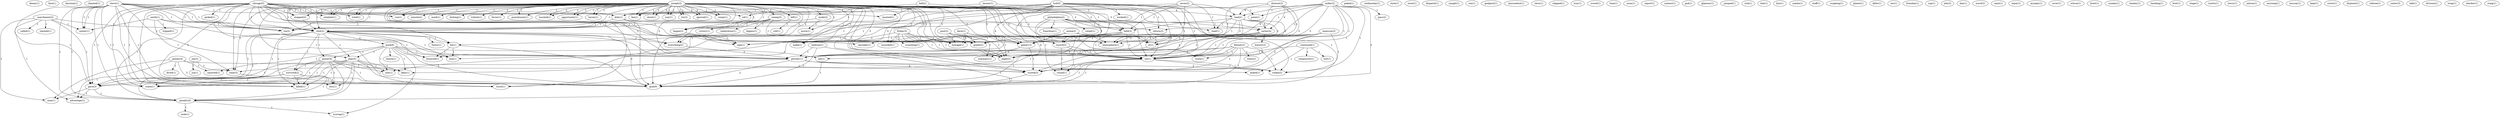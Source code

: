 digraph G {
  denny [ label="denny(1)" ];
  face [ label="face(1)" ];
  decision [ label="decision(1)" ];
  chanted [ label="chanted(1)" ];
  marchment [ label="marchment(2)" ];
  slashed [ label="slashed(1)" ];
  gave [ label="gave(3)" ];
  center [ label="center(1)" ];
  called [ label="called(1)" ];
  ice [ label="ice(2)" ];
  man [ label="man(1)" ];
  advantage [ label="advantage(1)" ];
  saves [ label="saves(2)" ];
  lead [ label="lead(2)" ];
  read [ label="read(1)" ];
  held [ label="held(3)" ];
  began [ label="began(3)" ];
  fan [ label="fan(1)" ];
  sign [ label="sign(1)" ];
  poked [ label="poked(1)" ];
  shot [ label="shot(1)" ];
  puck [ label="puck(6)" ];
  power [ label="power(4)" ];
  threw [ label="threw(1)" ];
  survived [ label="survived(2)" ];
  play [ label="play(5)" ];
  killed [ label="killed(1)" ];
  scare [ label="scare(1)" ];
  shoulder [ label="shoulder(1)" ];
  everything [ label="everything(2)" ];
  hit [ label="hit(1)" ];
  penalty [ label="penalty(4)" ];
  period [ label="period(11)" ];
  bounced [ label="bounced(1)" ];
  line [ label="line(1)" ];
  goal [ label="goal(9)" ];
  wednesday [ label="wednesday(1)" ];
  bench [ label="bench(1)" ];
  net [ label="net(1)" ];
  scoring [ label="scoring(1)" ];
  likes [ label="likes(1)" ];
  slot [ label="slot(1)" ];
  squirted [ label="squirted(1)" ];
  loss [ label="loss(1)" ];
  style [ label="style(1)" ];
  shutout [ label="shutout(2)" ];
  series [ label="series(4)" ];
  st [ label="st(1)" ];
  atmosphere [ label="atmosphere(1)" ];
  make [ label="make(1)" ];
  night [ label="night(2)" ];
  emerson [ label="emerson(3)" ];
  game [ label="game(12)" ];
  set [ label="set(1)" ];
  scored [ label="scored(3)" ];
  set [ label="set(1)" ];
  rookie [ label="rookie(2)" ];
  wore [ label="wore(1)" ];
  continued [ label="continued(1)" ];
  composure [ label="composure(1)" ];
  lost [ label="lost(1)" ];
  ended [ label="ended(1)" ];
  dispatch [ label="dispatch(1)" ];
  steve [ label="steve(1)" ];
  didn [ label="didn(1)" ];
  shot [ label="shot(2)" ];
  caught [ label="caught(1)" ];
  ron [ label="ron(1)" ];
  goalpost [ label="goalpost(1)" ];
  misconduct [ label="misconduct(1)" ];
  chicago [ label="chicago(5)" ];
  picked [ label="picked(1)" ];
  retaliate [ label="retaliate(1)" ];
  goalie [ label="goalie(2)" ];
  stopped [ label="stopped(3)" ];
  tried [ label="tried(1)" ];
  ed [ label="ed(1)" ];
  taunted [ label="taunted(1)" ];
  run [ label="run(1)" ];
  chris [ label="chris(1)" ];
  slapped [ label="slapped(1)" ];
  troy [ label="troy(1)" ];
  philadelphia [ label="philadelphia(2)" ];
  franchise [ label="franchise(1)" ];
  swept [ label="swept(1)" ];
  route [ label="route(1)" ];
  record [ label="record(2)" ];
  round [ label="round(1)" ];
  crowd [ label="crowd(1)" ];
  tone [ label="tone(1)" ];
  noon [ label="noon(1)" ];
  miller [ label="miller(2)" ];
  pass [ label="pass(2)" ];
  point [ label="point(1)" ];
  return [ label="return(2)" ];
  report [ label="report(1)" ];
  joseph [ label="joseph(15)" ];
  minute [ label="minute(2)" ];
  mark [ label="mark(1)" ];
  dishing [ label="dishing(1)" ];
  left [ label="left(1)" ];
  made [ label="made(2)" ];
  tribute [ label="tribute(1)" ];
  recorded [ label="recorded(1)" ];
  sweep [ label="sweep(5)" ];
  throw [ label="throw(1)" ];
  move [ label="move(1)" ];
  punishment [ label="punishment(1)" ];
  homage [ label="homage(1)" ];
  touched [ label="touched(1)" ];
  opportunity [ label="opportunity(1)" ];
  haven [ label="haven(1)" ];
  shoot [ label="shoot(1)" ];
  way [ label="way(1)" ];
  try [ label="try(2)" ];
  ignored [ label="ignored(1)" ];
  time [ label="time(3)" ];
  touch [ label="touch(1)" ];
  verge [ label="verge(1)" ];
  contact [ label="contact(1)" ];
  god [ label="god(1)" ];
  glamour [ label="glamour(1)" ];
  jumped [ label="jumped(1)" ];
  rick [ label="rick(1)" ];
  history [ label="history(2)" ];
  friday [ label="friday(3)" ];
  crunching [ label="crunching(1)" ];
  bob [ label="bob(1)" ];
  roll [ label="roll(1)" ];
  smith [ label="smith(1)" ];
  tripped [ label="tripped(1)" ];
  arena [ label="arena(2)" ];
  hull [ label="hull(5)" ];
  worked [ label="worked(1)" ];
  bye [ label="bye(1)" ];
  zombo [ label="zombo(1)" ];
  staff [ label="staff(1)" ];
  roughing [ label="roughing(1)" ];
  plante [ label="plante(1)" ];
  begins [ label="begins(1)" ];
  victory [ label="victory(1)" ];
  celebration [ label="celebration(1)" ];
  felsner [ label="felsner(2)" ];
  went [ label="went(2)" ];
  dave [ label="dave(1)" ];
  killer [ label="killer(1)" ];
  cec [ label="cec(1)" ];
  bell [ label="bell(2)" ];
  hedican [ label="hedican(1)" ];
  brendan [ label="brendan(1)" ];
  cup [ label="cup(1)" ];
  joseph [ label="joseph(2)" ];
  edu [ label="edu(2)" ];
  dan [ label="dan(1)" ];
  wustl [ label="wustl(2)" ];
  saint [ label="saint(1)" ];
  post [ label="post(2)" ];
  summary [ label="summary(1)" ];
  steve [ label="steve(1)" ];
  enjoy [ label="enjoy(1)" ];
  murphy [ label="murphy(1)" ];
  stole [ label="stole(1)" ];
  cover [ label="cover(1)" ];
  wilson [ label="wilson(1)" ];
  brett [ label="brett(1)" ];
  janney [ label="janney(4)" ];
  dived [ label="dived(1)" ];
  sunday [ label="sunday(1)" ];
  larmer [ label="larmer(1)" ];
  stanley [ label="stanley(1)" ];
  jca [ label="jca(1)" ];
  luecking [ label="luecking(1)" ];
  bret [ label="bret(1)" ];
  stage [ label="stage(1)" ];
  ruuttu [ label="ruuttu(1)" ];
  lowry [ label="lowry(1)" ];
  nelson [ label="nelson(1)" ];
  morning [ label="morning(1)" ];
  murray [ label="murray(1)" ];
  kept [ label="kept(1)" ];
  curtis [ label="curtis(1)" ];
  disptach [ label="disptach(1)" ];
  joe [ label="joe(2)" ];
  jca [ label="jca(1)" ];
  referee [ label="referee(1)" ];
  sutter [ label="sutter(3)" ];
  talk [ label="talk(1)" ];
  division [ label="division(1)" ];
  wrap [ label="wrap(1)" ];
  checker [ label="checker(1)" ];
  craig [ label="craig(1)" ];
  marchment -> slashed [ label="1" ];
  marchment -> gave [ label="1" ];
  marchment -> center [ label="1" ];
  marchment -> called [ label="1" ];
  marchment -> ice [ label="1" ];
  marchment -> man [ label="1" ];
  marchment -> advantage [ label="1" ];
  saves -> lead [ label="1" ];
  saves -> read [ label="1" ];
  saves -> held [ label="1" ];
  saves -> began [ label="1" ];
  saves -> fan [ label="1" ];
  saves -> sign [ label="1" ];
  shot -> puck [ label="2" ];
  shot -> power [ label="1" ];
  shot -> threw [ label="1" ];
  shot -> survived [ label="1" ];
  shot -> play [ label="1" ];
  shot -> killed [ label="1" ];
  shot -> scare [ label="1" ];
  shot -> shoulder [ label="1" ];
  shot -> gave [ label="1" ];
  shot -> everything [ label="1" ];
  shot -> hit [ label="1" ];
  shot -> penalty [ label="1" ];
  shot -> period [ label="1" ];
  shot -> bounced [ label="1" ];
  shot -> line [ label="1" ];
  shot -> goal [ label="2" ];
  puck -> power [ label="1" ];
  puck -> play [ label="1" ];
  puck -> bench [ label="1" ];
  puck -> net [ label="1" ];
  puck -> scoring [ label="1" ];
  puck -> bounced [ label="1" ];
  puck -> line [ label="1" ];
  puck -> likes [ label="1" ];
  puck -> slot [ label="1" ];
  puck -> squirted [ label="1" ];
  puck -> goal [ label="2" ];
  power -> survived [ label="1" ];
  power -> killed [ label="1" ];
  power -> scare [ label="1" ];
  power -> gave [ label="1" ];
  power -> penalty [ label="1" ];
  power -> loss [ label="1" ];
  power -> likes [ label="1" ];
  power -> slot [ label="1" ];
  power -> goal [ label="1" ];
  shutout -> lead [ label="4" ];
  shutout -> series [ label="4" ];
  shutout -> st [ label="3" ];
  shutout -> atmosphere [ label="3" ];
  shutout -> make [ label="1" ];
  shutout -> night [ label="3" ];
  survived -> killed [ label="1" ];
  survived -> scare [ label="1" ];
  survived -> gave [ label="1" ];
  survived -> penalty [ label="1" ];
  survived -> loss [ label="1" ];
  emerson -> period [ label="2" ];
  emerson -> game [ label="1" ];
  emerson -> set [ label="1" ];
  emerson -> scored [ label="2" ];
  emerson -> set [ label="1" ];
  emerson -> rookie [ label="1" ];
  continued -> composure [ label="1" ];
  continued -> lost [ label="1" ];
  continued -> period [ label="1" ];
  continued -> ended [ label="1" ];
  steve -> play [ label="1" ];
  steve -> killed [ label="1" ];
  steve -> scare [ label="1" ];
  steve -> gave [ label="1" ];
  steve -> center [ label="1" ];
  steve -> penalty [ label="1" ];
  steve -> ice [ label="1" ];
  steve -> didn [ label="1" ];
  steve -> goal [ label="1" ];
  steve -> shot [ label="1" ];
  play -> killed [ label="1" ];
  play -> scare [ label="1" ];
  play -> gave [ label="1" ];
  play -> penalty [ label="1" ];
  play -> loss [ label="1" ];
  play -> likes [ label="1" ];
  play -> slot [ label="1" ];
  play -> goal [ label="1" ];
  chicago -> picked [ label="1" ];
  chicago -> killed [ label="1" ];
  chicago -> scare [ label="1" ];
  chicago -> retaliate [ label="1" ];
  chicago -> gave [ label="1" ];
  chicago -> everything [ label="1" ];
  chicago -> hit [ label="1" ];
  chicago -> penalty [ label="1" ];
  chicago -> goalie [ label="1" ];
  chicago -> period [ label="3" ];
  chicago -> loss [ label="1" ];
  chicago -> stopped [ label="1" ];
  chicago -> tried [ label="1" ];
  chicago -> game [ label="1" ];
  chicago -> ed [ label="1" ];
  chicago -> taunted [ label="1" ];
  chicago -> run [ label="1" ];
  chicago -> didn [ label="1" ];
  chicago -> goal [ label="3" ];
  chicago -> shot [ label="2" ];
  philadelphia -> series [ label="1" ];
  philadelphia -> franchise [ label="1" ];
  philadelphia -> swept [ label="1" ];
  philadelphia -> route [ label="1" ];
  philadelphia -> held [ label="1" ];
  philadelphia -> record [ label="1" ];
  philadelphia -> set [ label="1" ];
  philadelphia -> round [ label="1" ];
  philadelphia -> set [ label="1" ];
  miller -> pass [ label="1" ];
  miller -> lead [ label="1" ];
  miller -> point [ label="1" ];
  miller -> period [ label="3" ];
  miller -> game [ label="1" ];
  miller -> set [ label="1" ];
  miller -> scored [ label="1" ];
  miller -> didn [ label="1" ];
  miller -> return [ label="1" ];
  miller -> set [ label="1" ];
  miller -> rookie [ label="1" ];
  miller -> goal [ label="2" ];
  joseph -> minute [ label="1" ];
  joseph -> mark [ label="1" ];
  joseph -> lead [ label="4" ];
  joseph -> series [ label="3" ];
  joseph -> dishing [ label="1" ];
  joseph -> left [ label="1" ];
  joseph -> made [ label="1" ];
  joseph -> read [ label="1" ];
  joseph -> tribute [ label="1" ];
  joseph -> recorded [ label="1" ];
  joseph -> sweep [ label="1" ];
  joseph -> throw [ label="1" ];
  joseph -> st [ label="2" ];
  joseph -> move [ label="1" ];
  joseph -> retaliate [ label="1" ];
  joseph -> atmosphere [ label="2" ];
  joseph -> punishment [ label="1" ];
  joseph -> homage [ label="1" ];
  joseph -> touched [ label="1" ];
  joseph -> opportunity [ label="1" ];
  joseph -> everything [ label="2" ];
  joseph -> goalie [ label="1" ];
  joseph -> period [ label="2" ];
  joseph -> ice [ label="1" ];
  joseph -> make [ label="1" ];
  joseph -> held [ label="2" ];
  joseph -> haven [ label="1" ];
  joseph -> stopped [ label="2" ];
  joseph -> record [ label="1" ];
  joseph -> tried [ label="1" ];
  joseph -> game [ label="3" ];
  joseph -> night [ label="3" ];
  joseph -> shoot [ label="2" ];
  joseph -> way [ label="1" ];
  joseph -> try [ label="1" ];
  joseph -> run [ label="1" ];
  joseph -> scored [ label="1" ];
  joseph -> ignored [ label="2" ];
  joseph -> time [ label="1" ];
  joseph -> began [ label="1" ];
  joseph -> touch [ label="1" ];
  joseph -> fan [ label="1" ];
  joseph -> sign [ label="1" ];
  joseph -> shot [ label="1" ];
  joseph -> verge [ label="1" ];
  lead -> series [ label="3" ];
  lead -> read [ label="1" ];
  lead -> st [ label="2" ];
  lead -> atmosphere [ label="2" ];
  lead -> held [ label="1" ];
  lead -> game [ label="2" ];
  lead -> night [ label="2" ];
  lead -> sign [ label="1" ];
  series -> st [ label="2" ];
  series -> history [ label="1" ];
  series -> atmosphere [ label="2" ];
  series -> game [ label="2" ];
  series -> night [ label="2" ];
  friday -> crunching [ label="1" ];
  friday -> recorded [ label="1" ];
  friday -> homage [ label="1" ];
  friday -> goalie [ label="1" ];
  friday -> make [ label="1" ];
  friday -> night [ label="1" ];
  friday -> set [ label="1" ];
  friday -> set [ label="1" ];
  left -> roll [ label="1" ];
  left -> ice [ label="1" ];
  made -> move [ label="1" ];
  made -> ice [ label="1" ];
  smith -> center [ label="1" ];
  smith -> period [ label="1" ];
  smith -> ice [ label="1" ];
  smith -> tripped [ label="1" ];
  smith -> time [ label="1" ];
  arena -> st [ label="1" ];
  arena -> atmosphere [ label="1" ];
  arena -> homage [ label="1" ];
  arena -> goalie [ label="1" ];
  arena -> game [ label="1" ];
  hull -> point [ label="1" ];
  hull -> shoulder [ label="1" ];
  hull -> hit [ label="1" ];
  hull -> period [ label="4" ];
  hull -> bounced [ label="1" ];
  hull -> line [ label="1" ];
  hull -> likes [ label="1" ];
  hull -> worked [ label="1" ];
  hull -> set [ label="1" ];
  hull -> slot [ label="1" ];
  hull -> scored [ label="2" ];
  hull -> didn [ label="1" ];
  hull -> return [ label="1" ];
  hull -> set [ label="1" ];
  hull -> rookie [ label="1" ];
  hull -> goal [ label="4" ];
  hull -> shot [ label="1" ];
  sweep -> begins [ label="1" ];
  sweep -> victory [ label="1" ];
  sweep -> celebration [ label="1" ];
  sweep -> game [ label="1" ];
  sweep -> began [ label="1" ];
  sweep -> goal [ label="1" ];
  felsner -> net [ label="1" ];
  felsner -> period [ label="1" ];
  felsner -> went [ label="1" ];
  felsner -> set [ label="1" ];
  felsner -> scored [ label="1" ];
  felsner -> set [ label="1" ];
  felsner -> rookie [ label="1" ];
  felsner -> goal [ label="1" ];
  dave -> homage [ label="1" ];
  dave -> goalie [ label="1" ];
  dave -> game [ label="1" ];
  dave -> night [ label="1" ];
  st -> night [ label="1" ];
  net -> goal [ label="1" ];
  bell -> goalie [ label="1" ];
  bell -> ed [ label="1" ];
  bell -> taunted [ label="1" ];
  hedican -> penalty [ label="1" ];
  hedican -> period [ label="1" ];
  hedican -> goal [ label="1" ];
  joseph -> retaliate [ label="1" ];
  joseph -> atmosphere [ label="2" ];
  joseph -> punishment [ label="1" ];
  joseph -> homage [ label="1" ];
  joseph -> touched [ label="1" ];
  joseph -> opportunity [ label="1" ];
  joseph -> everything [ label="2" ];
  joseph -> goalie [ label="1" ];
  joseph -> period [ label="2" ];
  joseph -> ice [ label="1" ];
  joseph -> make [ label="1" ];
  joseph -> held [ label="2" ];
  joseph -> haven [ label="1" ];
  joseph -> stopped [ label="2" ];
  joseph -> record [ label="1" ];
  joseph -> tried [ label="1" ];
  joseph -> game [ label="3" ];
  joseph -> night [ label="3" ];
  joseph -> shoot [ label="2" ];
  joseph -> way [ label="1" ];
  joseph -> try [ label="1" ];
  joseph -> run [ label="1" ];
  joseph -> scored [ label="1" ];
  joseph -> ignored [ label="2" ];
  joseph -> time [ label="1" ];
  joseph -> began [ label="1" ];
  joseph -> touch [ label="1" ];
  joseph -> fan [ label="1" ];
  joseph -> sign [ label="1" ];
  joseph -> shot [ label="1" ];
  joseph -> verge [ label="1" ];
  history -> route [ label="1" ];
  gave -> penalty [ label="1" ];
  gave -> man [ label="1" ];
  gave -> advantage [ label="1" ];
  post -> homage [ label="1" ];
  post -> goalie [ label="1" ];
  post -> game [ label="1" ];
  post -> night [ label="1" ];
  post -> summary [ label="1" ];
  steve -> center [ label="1" ];
  steve -> penalty [ label="1" ];
  steve -> ice [ label="1" ];
  steve -> didn [ label="1" ];
  steve -> goal [ label="1" ];
  steve -> shot [ label="1" ];
  everything -> period [ label="1" ];
  hit -> bounced [ label="1" ];
  hit -> line [ label="1" ];
  hit -> goal [ label="1" ];
  penalty -> scoring [ label="1" ];
  penalty -> stole [ label="1" ];
  period -> ended [ label="1" ];
  period -> scored [ label="2" ];
  period -> time [ label="1" ];
  period -> rookie [ label="2" ];
  period -> goal [ label="2" ];
  held -> record [ label="1" ];
  held -> set [ label="1" ];
  held -> touch [ label="1" ];
  held -> round [ label="1" ];
  held -> set [ label="1" ];
  held -> sign [ label="1" ];
  janney -> man [ label="1" ];
  janney -> dived [ label="1" ];
  janney -> squirted [ label="1" ];
  janney -> advantage [ label="1" ];
  janney -> scored [ label="1" ];
  janney -> goal [ label="3" ];
  stopped -> shot [ label="1" ];
  record -> set [ label="1" ];
  record -> round [ label="1" ];
  record -> set [ label="1" ];
  larmer -> didn [ label="1" ];
  larmer -> goal [ label="1" ];
  game -> summary [ label="1" ];
  game -> scored [ label="1" ];
  set -> scored [ label="1" ];
  set -> round [ label="1" ];
  set -> rookie [ label="1" ];
  set -> goal [ label="1" ];
  joe -> time [ label="1" ];
  joe -> jca [ label="1" ];
  scored -> goal [ label="1" ];
  time -> touch [ label="1" ];
  began -> sign [ label="1" ];
  didn -> return [ label="1" ];
  didn -> goal [ label="1" ];
  didn -> shot [ label="1" ];
  set -> rookie [ label="1" ];
  set -> goal [ label="1" ];
}
